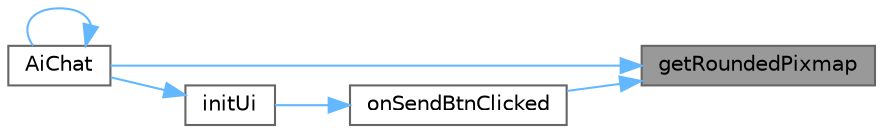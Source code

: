 digraph "getRoundedPixmap"
{
 // LATEX_PDF_SIZE
  bgcolor="transparent";
  edge [fontname=Helvetica,fontsize=10,labelfontname=Helvetica,labelfontsize=10];
  node [fontname=Helvetica,fontsize=10,shape=box,height=0.2,width=0.4];
  rankdir="RL";
  Node1 [id="Node000001",label="getRoundedPixmap",height=0.2,width=0.4,color="gray40", fillcolor="grey60", style="filled", fontcolor="black",tooltip="生成圆角图片"];
  Node1 -> Node2 [id="edge1_Node000001_Node000002",dir="back",color="steelblue1",style="solid",tooltip=" "];
  Node2 [id="Node000002",label="AiChat",height=0.2,width=0.4,color="grey40", fillcolor="white", style="filled",URL="$class_ai_chat.html#aa81ad890a1cfb2189b3fa29fea2fb3e4",tooltip="构造函数，初始化 AI 聊天界面"];
  Node2 -> Node2 [id="edge2_Node000002_Node000002",dir="back",color="steelblue1",style="solid",tooltip=" "];
  Node1 -> Node3 [id="edge3_Node000001_Node000003",dir="back",color="steelblue1",style="solid",tooltip=" "];
  Node3 [id="Node000003",label="onSendBtnClicked",height=0.2,width=0.4,color="grey40", fillcolor="white", style="filled",URL="$class_ai_chat.html#ab2e46322bc08f6b89be0a913230f01ed",tooltip="处理发送按钮点击"];
  Node3 -> Node4 [id="edge4_Node000003_Node000004",dir="back",color="steelblue1",style="solid",tooltip=" "];
  Node4 [id="Node000004",label="initUi",height=0.2,width=0.4,color="grey40", fillcolor="white", style="filled",URL="$class_ai_chat.html#afba6e95967cc3eb25fd518f7bde6ec04",tooltip="初始化界面"];
  Node4 -> Node2 [id="edge5_Node000004_Node000002",dir="back",color="steelblue1",style="solid",tooltip=" "];
}
